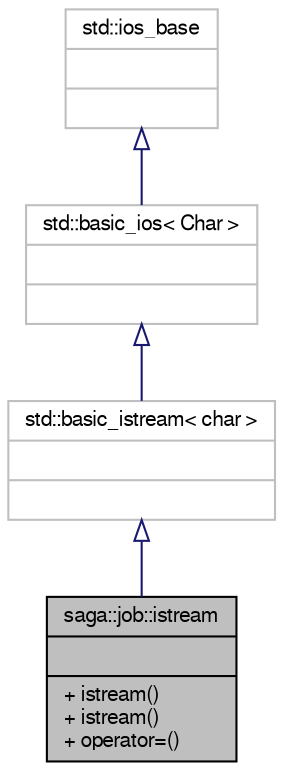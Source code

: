 digraph G
{
  bgcolor="transparent";
  edge [fontname="FreeSans",fontsize="10",labelfontname="FreeSans",labelfontsize="10"];
  node [fontname="FreeSans",fontsize="10",shape=record];
  Node1 [label="{saga::job::istream\n||+ istream()\l+ istream()\l+ operator=()\l}",height=0.2,width=0.4,color="black", fillcolor="grey75", style="filled" fontcolor="black"];
  Node2 -> Node1 [dir="back",color="midnightblue",fontsize="10",style="solid",arrowtail="onormal",fontname="FreeSans"];
  Node2 [label="{std::basic_istream\< char \>\n||}",height=0.2,width=0.4,color="grey75",tooltip="STL class."];
  Node3 -> Node2 [dir="back",color="midnightblue",fontsize="10",style="solid",arrowtail="onormal",fontname="FreeSans"];
  Node3 [label="{std::basic_ios\< Char \>\n||}",height=0.2,width=0.4,color="grey75",tooltip="STL class."];
  Node4 -> Node3 [dir="back",color="midnightblue",fontsize="10",style="solid",arrowtail="onormal",fontname="FreeSans"];
  Node4 [label="{std::ios_base\n||}",height=0.2,width=0.4,color="grey75",tooltip="STL class."];
}
